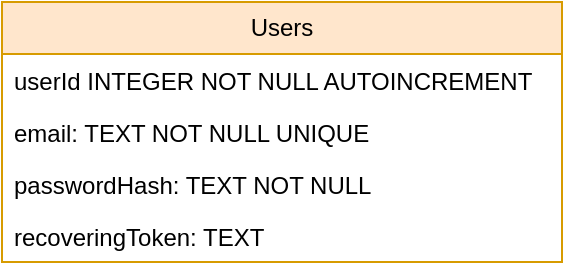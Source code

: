 <mxfile version="23.0.2" type="device">
  <diagram name="Страница — 1" id="CU3YO59JOGjVrPnRstMs">
    <mxGraphModel dx="422" dy="318" grid="1" gridSize="10" guides="1" tooltips="1" connect="1" arrows="1" fold="1" page="1" pageScale="1" pageWidth="827" pageHeight="1169" math="0" shadow="0">
      <root>
        <mxCell id="0" />
        <mxCell id="1" parent="0" />
        <mxCell id="iZzpOruLA7q2Z1Qp4EPy-2" value="Users" style="swimlane;fontStyle=0;childLayout=stackLayout;horizontal=1;startSize=26;fillColor=#ffe6cc;horizontalStack=0;resizeParent=1;resizeParentMax=0;resizeLast=0;collapsible=1;marginBottom=0;whiteSpace=wrap;html=1;strokeColor=#d79b00;" vertex="1" parent="1">
          <mxGeometry x="270" y="350" width="280" height="130" as="geometry" />
        </mxCell>
        <mxCell id="iZzpOruLA7q2Z1Qp4EPy-3" value="userId INTEGER NOT NULL AUTOINCREMENT" style="text;strokeColor=none;fillColor=none;align=left;verticalAlign=top;spacingLeft=4;spacingRight=4;overflow=hidden;rotatable=0;points=[[0,0.5],[1,0.5]];portConstraint=eastwest;whiteSpace=wrap;html=1;" vertex="1" parent="iZzpOruLA7q2Z1Qp4EPy-2">
          <mxGeometry y="26" width="280" height="26" as="geometry" />
        </mxCell>
        <mxCell id="iZzpOruLA7q2Z1Qp4EPy-4" value="email: TEXT NOT NULL UNIQUE" style="text;strokeColor=none;fillColor=none;align=left;verticalAlign=top;spacingLeft=4;spacingRight=4;overflow=hidden;rotatable=0;points=[[0,0.5],[1,0.5]];portConstraint=eastwest;whiteSpace=wrap;html=1;" vertex="1" parent="iZzpOruLA7q2Z1Qp4EPy-2">
          <mxGeometry y="52" width="280" height="26" as="geometry" />
        </mxCell>
        <mxCell id="iZzpOruLA7q2Z1Qp4EPy-5" value="passwordHash: TEXT NOT NULL" style="text;strokeColor=none;fillColor=none;align=left;verticalAlign=top;spacingLeft=4;spacingRight=4;overflow=hidden;rotatable=0;points=[[0,0.5],[1,0.5]];portConstraint=eastwest;whiteSpace=wrap;html=1;" vertex="1" parent="iZzpOruLA7q2Z1Qp4EPy-2">
          <mxGeometry y="78" width="280" height="26" as="geometry" />
        </mxCell>
        <mxCell id="iZzpOruLA7q2Z1Qp4EPy-6" value="recoveringToken: TEXT" style="text;strokeColor=none;fillColor=none;align=left;verticalAlign=top;spacingLeft=4;spacingRight=4;overflow=hidden;rotatable=0;points=[[0,0.5],[1,0.5]];portConstraint=eastwest;whiteSpace=wrap;html=1;" vertex="1" parent="iZzpOruLA7q2Z1Qp4EPy-2">
          <mxGeometry y="104" width="280" height="26" as="geometry" />
        </mxCell>
      </root>
    </mxGraphModel>
  </diagram>
</mxfile>
